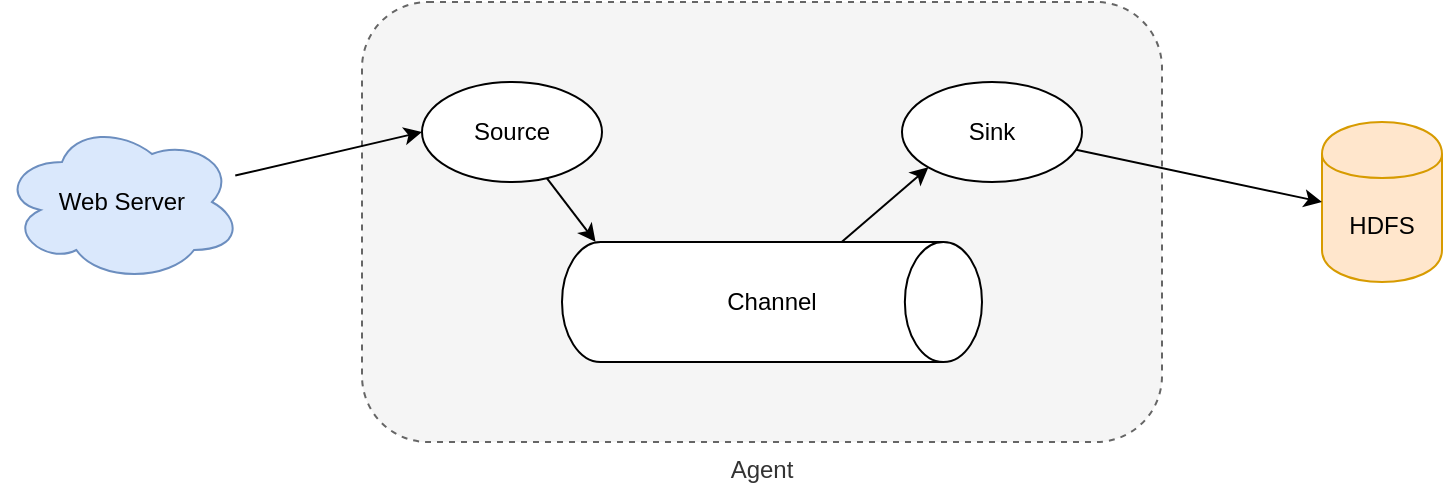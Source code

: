<mxfile version="12.4.2" type="device" pages="1"><diagram id="Fa3tZ2Cs4DsxYRHxKniY" name="第 1 页"><mxGraphModel dx="1186" dy="875" grid="1" gridSize="10" guides="1" tooltips="1" connect="1" arrows="1" fold="1" page="1" pageScale="1" pageWidth="827" pageHeight="1169" math="0" shadow="0"><root><mxCell id="0"/><mxCell id="1" parent="0"/><mxCell id="zhdEvNpq0lLGnk4Ep9eQ-1" value="Web Server" style="ellipse;shape=cloud;whiteSpace=wrap;html=1;fillColor=#dae8fc;strokeColor=#6c8ebf;" vertex="1" parent="1"><mxGeometry x="60" y="300" width="120" height="80" as="geometry"/></mxCell><mxCell id="zhdEvNpq0lLGnk4Ep9eQ-2" value="Agent" style="rounded=1;whiteSpace=wrap;html=1;dashed=1;labelPosition=center;verticalLabelPosition=bottom;align=center;verticalAlign=top;fillColor=#f5f5f5;strokeColor=#666666;fontColor=#333333;" vertex="1" parent="1"><mxGeometry x="240" y="240" width="400" height="220" as="geometry"/></mxCell><mxCell id="zhdEvNpq0lLGnk4Ep9eQ-3" value="HDFS" style="shape=cylinder;whiteSpace=wrap;html=1;boundedLbl=1;backgroundOutline=1;fillColor=#ffe6cc;strokeColor=#d79b00;" vertex="1" parent="1"><mxGeometry x="720" y="300" width="60" height="80" as="geometry"/></mxCell><mxCell id="zhdEvNpq0lLGnk4Ep9eQ-7" style="edgeStyle=none;rounded=0;orthogonalLoop=1;jettySize=auto;html=1;entryX=0.08;entryY=0;entryDx=0;entryDy=0;entryPerimeter=0;" edge="1" parent="1" source="zhdEvNpq0lLGnk4Ep9eQ-4" target="zhdEvNpq0lLGnk4Ep9eQ-6"><mxGeometry relative="1" as="geometry"/></mxCell><mxCell id="zhdEvNpq0lLGnk4Ep9eQ-4" value="Source" style="ellipse;whiteSpace=wrap;html=1;" vertex="1" parent="1"><mxGeometry x="270" y="280" width="90" height="50" as="geometry"/></mxCell><mxCell id="zhdEvNpq0lLGnk4Ep9eQ-5" style="rounded=0;orthogonalLoop=1;jettySize=auto;html=1;entryX=0;entryY=0.5;entryDx=0;entryDy=0;" edge="1" parent="1" source="zhdEvNpq0lLGnk4Ep9eQ-1" target="zhdEvNpq0lLGnk4Ep9eQ-4"><mxGeometry relative="1" as="geometry"/></mxCell><mxCell id="zhdEvNpq0lLGnk4Ep9eQ-9" style="edgeStyle=none;rounded=0;orthogonalLoop=1;jettySize=auto;html=1;entryX=0;entryY=1;entryDx=0;entryDy=0;" edge="1" parent="1" source="zhdEvNpq0lLGnk4Ep9eQ-6" target="zhdEvNpq0lLGnk4Ep9eQ-8"><mxGeometry relative="1" as="geometry"/></mxCell><mxCell id="zhdEvNpq0lLGnk4Ep9eQ-6" value="Channel" style="strokeWidth=1;html=1;shape=mxgraph.flowchart.direct_data;whiteSpace=wrap;" vertex="1" parent="1"><mxGeometry x="340" y="360" width="210" height="60" as="geometry"/></mxCell><mxCell id="zhdEvNpq0lLGnk4Ep9eQ-10" style="edgeStyle=none;rounded=0;orthogonalLoop=1;jettySize=auto;html=1;entryX=0;entryY=0.5;entryDx=0;entryDy=0;" edge="1" parent="1" source="zhdEvNpq0lLGnk4Ep9eQ-8" target="zhdEvNpq0lLGnk4Ep9eQ-3"><mxGeometry relative="1" as="geometry"/></mxCell><mxCell id="zhdEvNpq0lLGnk4Ep9eQ-8" value="Sink" style="ellipse;whiteSpace=wrap;html=1;" vertex="1" parent="1"><mxGeometry x="510" y="280" width="90" height="50" as="geometry"/></mxCell></root></mxGraphModel></diagram></mxfile>